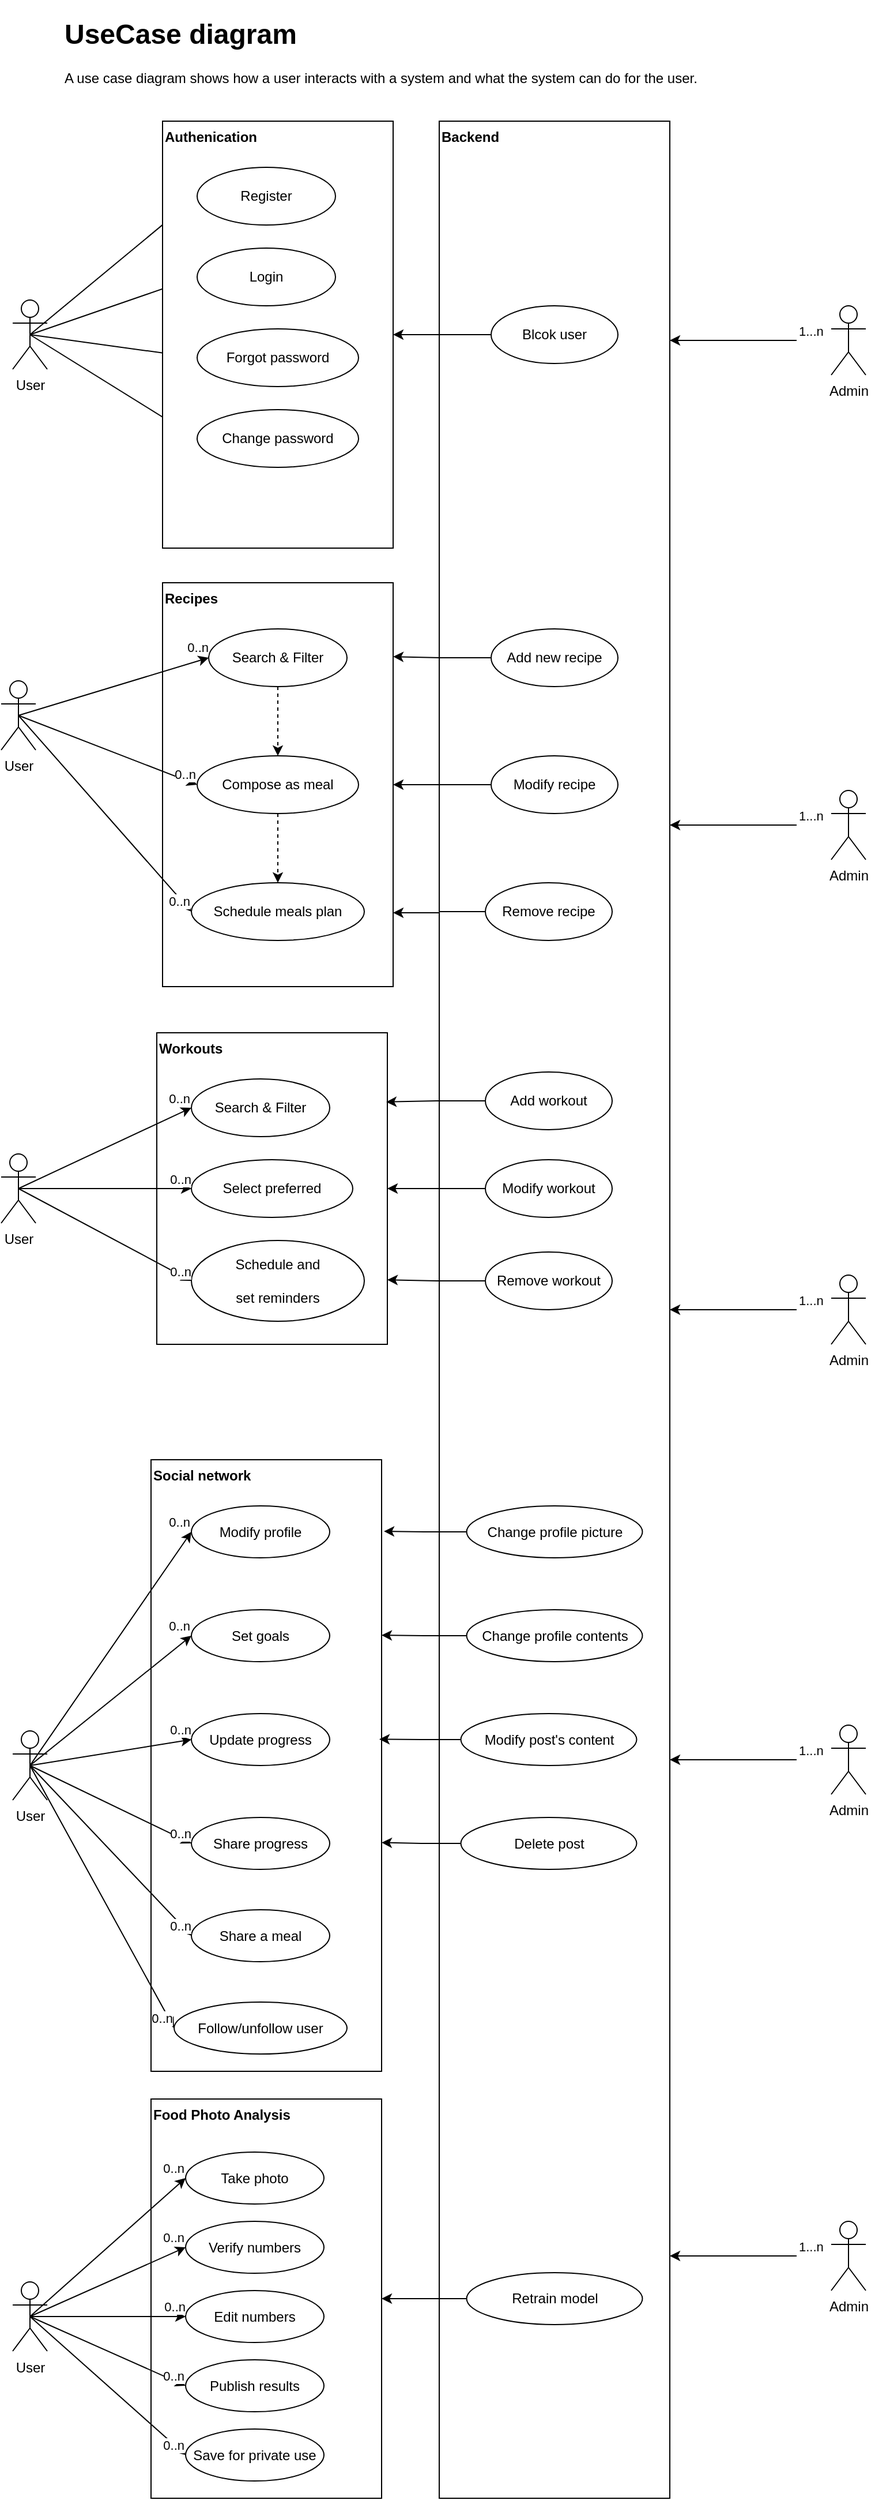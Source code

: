 <mxfile version="21.3.2" type="device">
  <diagram id="LJf4tIw9asatAAOmiqdg" name="Class diagram">
    <mxGraphModel dx="1314" dy="784" grid="1" gridSize="10" guides="1" tooltips="1" connect="1" arrows="1" fold="1" page="1" pageScale="1" pageWidth="827" pageHeight="1169" math="0" shadow="0">
      <root>
        <mxCell id="0" />
        <mxCell id="1" parent="0" />
        <mxCell id="3HzXyj3_Kw21A5B6h-4o-1" value="User" style="shape=umlActor;verticalLabelPosition=bottom;verticalAlign=top;html=1;outlineConnect=0;" parent="1" vertex="1">
          <mxGeometry x="30" y="260" width="30" height="60" as="geometry" />
        </mxCell>
        <mxCell id="lrNLWB8-VItC0_YbAk1n-17" value="User" style="shape=umlActor;verticalLabelPosition=bottom;verticalAlign=top;html=1;outlineConnect=0;" vertex="1" parent="1">
          <mxGeometry x="20" y="590" width="30" height="60" as="geometry" />
        </mxCell>
        <mxCell id="lrNLWB8-VItC0_YbAk1n-19" value="&lt;b&gt;Workouts&lt;br&gt;&lt;/b&gt;" style="whiteSpace=wrap;html=1;verticalAlign=top;align=left;" vertex="1" parent="1">
          <mxGeometry x="155" y="895" width="200" height="270" as="geometry" />
        </mxCell>
        <mxCell id="lrNLWB8-VItC0_YbAk1n-20" value="Search &amp;amp; Filter" style="ellipse;whiteSpace=wrap;html=1;" vertex="1" parent="1">
          <mxGeometry x="185" y="935" width="120" height="50" as="geometry" />
        </mxCell>
        <mxCell id="lrNLWB8-VItC0_YbAk1n-21" value="Select preferred" style="ellipse;whiteSpace=wrap;html=1;" vertex="1" parent="1">
          <mxGeometry x="185" y="1005" width="140" height="50" as="geometry" />
        </mxCell>
        <mxCell id="lrNLWB8-VItC0_YbAk1n-22" value="Schedule and&lt;br&gt;&lt;br&gt;set reminders" style="ellipse;whiteSpace=wrap;html=1;" vertex="1" parent="1">
          <mxGeometry x="185" y="1075" width="150" height="70" as="geometry" />
        </mxCell>
        <mxCell id="lrNLWB8-VItC0_YbAk1n-23" value="User" style="shape=umlActor;verticalLabelPosition=bottom;verticalAlign=top;html=1;outlineConnect=0;" vertex="1" parent="1">
          <mxGeometry x="20" y="1000" width="30" height="60" as="geometry" />
        </mxCell>
        <mxCell id="lrNLWB8-VItC0_YbAk1n-24" value="&lt;b&gt;Social network&lt;br&gt;&lt;/b&gt;" style="whiteSpace=wrap;html=1;verticalAlign=top;align=left;" vertex="1" parent="1">
          <mxGeometry x="150" y="1265" width="200" height="530" as="geometry" />
        </mxCell>
        <mxCell id="lrNLWB8-VItC0_YbAk1n-25" value="Set goals" style="ellipse;whiteSpace=wrap;html=1;" vertex="1" parent="1">
          <mxGeometry x="185" y="1395" width="120" height="45" as="geometry" />
        </mxCell>
        <mxCell id="lrNLWB8-VItC0_YbAk1n-27" value="Modify profile" style="ellipse;whiteSpace=wrap;html=1;" vertex="1" parent="1">
          <mxGeometry x="185" y="1305" width="120" height="45" as="geometry" />
        </mxCell>
        <mxCell id="lrNLWB8-VItC0_YbAk1n-29" value="Update progress" style="ellipse;whiteSpace=wrap;html=1;" vertex="1" parent="1">
          <mxGeometry x="185" y="1485" width="120" height="45" as="geometry" />
        </mxCell>
        <mxCell id="lrNLWB8-VItC0_YbAk1n-31" value="Share progress" style="ellipse;whiteSpace=wrap;html=1;" vertex="1" parent="1">
          <mxGeometry x="185" y="1575" width="120" height="45" as="geometry" />
        </mxCell>
        <mxCell id="lrNLWB8-VItC0_YbAk1n-32" value="Share a meal" style="ellipse;whiteSpace=wrap;html=1;" vertex="1" parent="1">
          <mxGeometry x="185" y="1655" width="120" height="45" as="geometry" />
        </mxCell>
        <mxCell id="lrNLWB8-VItC0_YbAk1n-33" value="Follow/unfollow user" style="ellipse;whiteSpace=wrap;html=1;" vertex="1" parent="1">
          <mxGeometry x="170" y="1735" width="150" height="45" as="geometry" />
        </mxCell>
        <mxCell id="lrNLWB8-VItC0_YbAk1n-34" value="&lt;b&gt;Food Photo Analysis&lt;br&gt;&lt;/b&gt;" style="whiteSpace=wrap;html=1;verticalAlign=top;align=left;" vertex="1" parent="1">
          <mxGeometry x="150" y="1819" width="200" height="346" as="geometry" />
        </mxCell>
        <mxCell id="lrNLWB8-VItC0_YbAk1n-35" value="Take photo" style="ellipse;whiteSpace=wrap;html=1;" vertex="1" parent="1">
          <mxGeometry x="180" y="1865" width="120" height="45" as="geometry" />
        </mxCell>
        <mxCell id="lrNLWB8-VItC0_YbAk1n-36" value="Verify numbers" style="ellipse;whiteSpace=wrap;html=1;" vertex="1" parent="1">
          <mxGeometry x="180" y="1925" width="120" height="45" as="geometry" />
        </mxCell>
        <mxCell id="lrNLWB8-VItC0_YbAk1n-37" value="Edit numbers" style="ellipse;whiteSpace=wrap;html=1;" vertex="1" parent="1">
          <mxGeometry x="180" y="1985" width="120" height="45" as="geometry" />
        </mxCell>
        <mxCell id="lrNLWB8-VItC0_YbAk1n-40" value="Publish results" style="ellipse;whiteSpace=wrap;html=1;" vertex="1" parent="1">
          <mxGeometry x="180" y="2045" width="120" height="45" as="geometry" />
        </mxCell>
        <mxCell id="lrNLWB8-VItC0_YbAk1n-41" value="Save for private use" style="ellipse;whiteSpace=wrap;html=1;" vertex="1" parent="1">
          <mxGeometry x="180" y="2105" width="120" height="45" as="geometry" />
        </mxCell>
        <mxCell id="lrNLWB8-VItC0_YbAk1n-43" value="User" style="shape=umlActor;verticalLabelPosition=bottom;verticalAlign=top;html=1;outlineConnect=0;" vertex="1" parent="1">
          <mxGeometry x="30" y="1500" width="30" height="60" as="geometry" />
        </mxCell>
        <mxCell id="lrNLWB8-VItC0_YbAk1n-45" value="User" style="shape=umlActor;verticalLabelPosition=bottom;verticalAlign=top;html=1;outlineConnect=0;" vertex="1" parent="1">
          <mxGeometry x="30" y="1977.5" width="30" height="60" as="geometry" />
        </mxCell>
        <mxCell id="lrNLWB8-VItC0_YbAk1n-46" value="" style="endArrow=classic;html=1;rounded=0;entryX=0;entryY=0.5;entryDx=0;entryDy=0;exitX=0.5;exitY=0.5;exitDx=0;exitDy=0;exitPerimeter=0;" edge="1" parent="1" source="3HzXyj3_Kw21A5B6h-4o-1" target="lrNLWB8-VItC0_YbAk1n-1">
          <mxGeometry relative="1" as="geometry">
            <mxPoint x="45" y="205" as="sourcePoint" />
            <mxPoint x="190" y="395" as="targetPoint" />
          </mxGeometry>
        </mxCell>
        <mxCell id="lrNLWB8-VItC0_YbAk1n-49" value="1" style="edgeLabel;resizable=0;html=1;align=right;verticalAlign=bottom;" connectable="0" vertex="1" parent="lrNLWB8-VItC0_YbAk1n-46">
          <mxGeometry x="1" relative="1" as="geometry" />
        </mxCell>
        <mxCell id="lrNLWB8-VItC0_YbAk1n-55" value="" style="endArrow=classic;html=1;rounded=0;entryX=0;entryY=0.5;entryDx=0;entryDy=0;exitX=0.5;exitY=0.5;exitDx=0;exitDy=0;exitPerimeter=0;" edge="1" parent="1" source="3HzXyj3_Kw21A5B6h-4o-1" target="lrNLWB8-VItC0_YbAk1n-2">
          <mxGeometry relative="1" as="geometry">
            <mxPoint x="70" y="355" as="sourcePoint" />
            <mxPoint x="200" y="180" as="targetPoint" />
          </mxGeometry>
        </mxCell>
        <mxCell id="lrNLWB8-VItC0_YbAk1n-57" value="1...n" style="edgeLabel;resizable=0;html=1;align=right;verticalAlign=bottom;" connectable="0" vertex="1" parent="lrNLWB8-VItC0_YbAk1n-55">
          <mxGeometry x="1" relative="1" as="geometry" />
        </mxCell>
        <mxCell id="lrNLWB8-VItC0_YbAk1n-58" value="" style="endArrow=classic;html=1;rounded=0;entryX=0;entryY=0.5;entryDx=0;entryDy=0;exitX=0.5;exitY=0.5;exitDx=0;exitDy=0;exitPerimeter=0;" edge="1" parent="1" source="3HzXyj3_Kw21A5B6h-4o-1" target="lrNLWB8-VItC0_YbAk1n-3">
          <mxGeometry relative="1" as="geometry">
            <mxPoint x="60" y="395" as="sourcePoint" />
            <mxPoint x="200" y="250" as="targetPoint" />
          </mxGeometry>
        </mxCell>
        <mxCell id="lrNLWB8-VItC0_YbAk1n-59" value="&lt;br&gt;" style="edgeLabel;resizable=0;html=1;align=left;verticalAlign=bottom;" connectable="0" vertex="1" parent="lrNLWB8-VItC0_YbAk1n-58">
          <mxGeometry x="-1" relative="1" as="geometry" />
        </mxCell>
        <mxCell id="lrNLWB8-VItC0_YbAk1n-60" value="0..n" style="edgeLabel;resizable=0;html=1;align=right;verticalAlign=bottom;" connectable="0" vertex="1" parent="lrNLWB8-VItC0_YbAk1n-58">
          <mxGeometry x="1" relative="1" as="geometry" />
        </mxCell>
        <mxCell id="lrNLWB8-VItC0_YbAk1n-61" value="" style="endArrow=classic;html=1;rounded=0;entryX=0;entryY=0.5;entryDx=0;entryDy=0;exitX=0.5;exitY=0.5;exitDx=0;exitDy=0;exitPerimeter=0;" edge="1" parent="1" source="3HzXyj3_Kw21A5B6h-4o-1" target="lrNLWB8-VItC0_YbAk1n-4">
          <mxGeometry relative="1" as="geometry">
            <mxPoint x="55" y="300" as="sourcePoint" />
            <mxPoint x="200" y="320" as="targetPoint" />
          </mxGeometry>
        </mxCell>
        <mxCell id="lrNLWB8-VItC0_YbAk1n-62" value="&lt;br&gt;" style="edgeLabel;resizable=0;html=1;align=left;verticalAlign=bottom;" connectable="0" vertex="1" parent="lrNLWB8-VItC0_YbAk1n-61">
          <mxGeometry x="-1" relative="1" as="geometry" />
        </mxCell>
        <mxCell id="lrNLWB8-VItC0_YbAk1n-63" value="0..n" style="edgeLabel;resizable=0;html=1;align=right;verticalAlign=bottom;" connectable="0" vertex="1" parent="lrNLWB8-VItC0_YbAk1n-61">
          <mxGeometry x="1" relative="1" as="geometry" />
        </mxCell>
        <mxCell id="lrNLWB8-VItC0_YbAk1n-8" value="&lt;b&gt;Recipes&lt;/b&gt;" style="whiteSpace=wrap;html=1;verticalAlign=top;align=left;" vertex="1" parent="1">
          <mxGeometry x="160" y="505" width="200" height="350" as="geometry" />
        </mxCell>
        <mxCell id="lrNLWB8-VItC0_YbAk1n-9" value="Search &amp;amp; Filter" style="ellipse;whiteSpace=wrap;html=1;" vertex="1" parent="1">
          <mxGeometry x="200" y="545" width="120" height="50" as="geometry" />
        </mxCell>
        <mxCell id="lrNLWB8-VItC0_YbAk1n-71" value="" style="edgeStyle=orthogonalEdgeStyle;rounded=0;orthogonalLoop=1;jettySize=auto;html=1;dashed=1;" edge="1" parent="1" source="lrNLWB8-VItC0_YbAk1n-11" target="lrNLWB8-VItC0_YbAk1n-12">
          <mxGeometry relative="1" as="geometry" />
        </mxCell>
        <mxCell id="lrNLWB8-VItC0_YbAk1n-11" value="Compose as meal" style="ellipse;whiteSpace=wrap;html=1;" vertex="1" parent="1">
          <mxGeometry x="190" y="655" width="140" height="50" as="geometry" />
        </mxCell>
        <mxCell id="lrNLWB8-VItC0_YbAk1n-12" value="Schedule meals plan" style="ellipse;whiteSpace=wrap;html=1;" vertex="1" parent="1">
          <mxGeometry x="185" y="765" width="150" height="50" as="geometry" />
        </mxCell>
        <mxCell id="lrNLWB8-VItC0_YbAk1n-69" value="" style="endArrow=classic;html=1;rounded=0;entryX=0.5;entryY=0;entryDx=0;entryDy=0;exitX=0.5;exitY=1;exitDx=0;exitDy=0;dashed=1;" edge="1" parent="1" source="lrNLWB8-VItC0_YbAk1n-9" target="lrNLWB8-VItC0_YbAk1n-11">
          <mxGeometry relative="1" as="geometry">
            <mxPoint x="260" y="625" as="sourcePoint" />
            <mxPoint x="330" y="635" as="targetPoint" />
          </mxGeometry>
        </mxCell>
        <mxCell id="lrNLWB8-VItC0_YbAk1n-72" value="" style="endArrow=classic;html=1;rounded=0;entryX=0;entryY=0.5;entryDx=0;entryDy=0;exitX=0.5;exitY=0.5;exitDx=0;exitDy=0;exitPerimeter=0;" edge="1" parent="1" source="lrNLWB8-VItC0_YbAk1n-17" target="lrNLWB8-VItC0_YbAk1n-9">
          <mxGeometry relative="1" as="geometry">
            <mxPoint x="60" y="635" as="sourcePoint" />
            <mxPoint x="205" y="725" as="targetPoint" />
          </mxGeometry>
        </mxCell>
        <mxCell id="lrNLWB8-VItC0_YbAk1n-73" value="&lt;br&gt;" style="edgeLabel;resizable=0;html=1;align=left;verticalAlign=bottom;" connectable="0" vertex="1" parent="lrNLWB8-VItC0_YbAk1n-72">
          <mxGeometry x="-1" relative="1" as="geometry" />
        </mxCell>
        <mxCell id="lrNLWB8-VItC0_YbAk1n-74" value="0..n" style="edgeLabel;resizable=0;html=1;align=right;verticalAlign=bottom;" connectable="0" vertex="1" parent="lrNLWB8-VItC0_YbAk1n-72">
          <mxGeometry x="1" relative="1" as="geometry" />
        </mxCell>
        <mxCell id="lrNLWB8-VItC0_YbAk1n-75" value="" style="endArrow=classic;html=1;rounded=0;entryX=0;entryY=0.5;entryDx=0;entryDy=0;exitX=0.5;exitY=0.5;exitDx=0;exitDy=0;exitPerimeter=0;" edge="1" parent="1" source="lrNLWB8-VItC0_YbAk1n-17" target="lrNLWB8-VItC0_YbAk1n-11">
          <mxGeometry relative="1" as="geometry">
            <mxPoint x="50" y="645" as="sourcePoint" />
            <mxPoint x="215" y="595" as="targetPoint" />
          </mxGeometry>
        </mxCell>
        <mxCell id="lrNLWB8-VItC0_YbAk1n-76" value="&lt;br&gt;" style="edgeLabel;resizable=0;html=1;align=left;verticalAlign=bottom;" connectable="0" vertex="1" parent="lrNLWB8-VItC0_YbAk1n-75">
          <mxGeometry x="-1" relative="1" as="geometry" />
        </mxCell>
        <mxCell id="lrNLWB8-VItC0_YbAk1n-77" value="0..n" style="edgeLabel;resizable=0;html=1;align=right;verticalAlign=bottom;" connectable="0" vertex="1" parent="lrNLWB8-VItC0_YbAk1n-75">
          <mxGeometry x="1" relative="1" as="geometry" />
        </mxCell>
        <mxCell id="lrNLWB8-VItC0_YbAk1n-78" value="" style="endArrow=classic;html=1;rounded=0;entryX=0;entryY=0.5;entryDx=0;entryDy=0;exitX=0.5;exitY=0.5;exitDx=0;exitDy=0;exitPerimeter=0;" edge="1" parent="1" source="lrNLWB8-VItC0_YbAk1n-17" target="lrNLWB8-VItC0_YbAk1n-12">
          <mxGeometry relative="1" as="geometry">
            <mxPoint x="50" y="715" as="sourcePoint" />
            <mxPoint x="190" y="750" as="targetPoint" />
          </mxGeometry>
        </mxCell>
        <mxCell id="lrNLWB8-VItC0_YbAk1n-79" value="&lt;br&gt;" style="edgeLabel;resizable=0;html=1;align=left;verticalAlign=bottom;" connectable="0" vertex="1" parent="lrNLWB8-VItC0_YbAk1n-78">
          <mxGeometry x="-1" relative="1" as="geometry" />
        </mxCell>
        <mxCell id="lrNLWB8-VItC0_YbAk1n-80" value="0..n" style="edgeLabel;resizable=0;html=1;align=right;verticalAlign=bottom;" connectable="0" vertex="1" parent="lrNLWB8-VItC0_YbAk1n-78">
          <mxGeometry x="1" relative="1" as="geometry" />
        </mxCell>
        <mxCell id="lrNLWB8-VItC0_YbAk1n-81" value="" style="endArrow=classic;html=1;rounded=0;entryX=0;entryY=0.5;entryDx=0;entryDy=0;exitX=0.5;exitY=0.5;exitDx=0;exitDy=0;exitPerimeter=0;" edge="1" parent="1" source="lrNLWB8-VItC0_YbAk1n-23" target="lrNLWB8-VItC0_YbAk1n-20">
          <mxGeometry relative="1" as="geometry">
            <mxPoint x="50" y="1035" as="sourcePoint" />
            <mxPoint x="215" y="985" as="targetPoint" />
          </mxGeometry>
        </mxCell>
        <mxCell id="lrNLWB8-VItC0_YbAk1n-82" value="&lt;br&gt;" style="edgeLabel;resizable=0;html=1;align=left;verticalAlign=bottom;" connectable="0" vertex="1" parent="lrNLWB8-VItC0_YbAk1n-81">
          <mxGeometry x="-1" relative="1" as="geometry" />
        </mxCell>
        <mxCell id="lrNLWB8-VItC0_YbAk1n-83" value="0..n" style="edgeLabel;resizable=0;html=1;align=right;verticalAlign=bottom;" connectable="0" vertex="1" parent="lrNLWB8-VItC0_YbAk1n-81">
          <mxGeometry x="1" relative="1" as="geometry" />
        </mxCell>
        <mxCell id="lrNLWB8-VItC0_YbAk1n-84" value="" style="endArrow=classic;html=1;rounded=0;entryX=0;entryY=0.5;entryDx=0;entryDy=0;exitX=0.5;exitY=0.5;exitDx=0;exitDy=0;exitPerimeter=0;" edge="1" parent="1" source="lrNLWB8-VItC0_YbAk1n-23" target="lrNLWB8-VItC0_YbAk1n-21">
          <mxGeometry relative="1" as="geometry">
            <mxPoint x="50" y="1035" as="sourcePoint" />
            <mxPoint x="205" y="1095" as="targetPoint" />
          </mxGeometry>
        </mxCell>
        <mxCell id="lrNLWB8-VItC0_YbAk1n-85" value="&lt;br&gt;" style="edgeLabel;resizable=0;html=1;align=left;verticalAlign=bottom;" connectable="0" vertex="1" parent="lrNLWB8-VItC0_YbAk1n-84">
          <mxGeometry x="-1" relative="1" as="geometry" />
        </mxCell>
        <mxCell id="lrNLWB8-VItC0_YbAk1n-86" value="0..n" style="edgeLabel;resizable=0;html=1;align=right;verticalAlign=bottom;" connectable="0" vertex="1" parent="lrNLWB8-VItC0_YbAk1n-84">
          <mxGeometry x="1" relative="1" as="geometry" />
        </mxCell>
        <mxCell id="lrNLWB8-VItC0_YbAk1n-87" value="" style="endArrow=classic;html=1;rounded=0;entryX=0;entryY=0.5;entryDx=0;entryDy=0;exitX=0.5;exitY=0.5;exitDx=0;exitDy=0;exitPerimeter=0;" edge="1" parent="1" source="lrNLWB8-VItC0_YbAk1n-23" target="lrNLWB8-VItC0_YbAk1n-22">
          <mxGeometry relative="1" as="geometry">
            <mxPoint x="50" y="1035" as="sourcePoint" />
            <mxPoint x="200" y="1205" as="targetPoint" />
          </mxGeometry>
        </mxCell>
        <mxCell id="lrNLWB8-VItC0_YbAk1n-88" value="&lt;br&gt;" style="edgeLabel;resizable=0;html=1;align=left;verticalAlign=bottom;" connectable="0" vertex="1" parent="lrNLWB8-VItC0_YbAk1n-87">
          <mxGeometry x="-1" relative="1" as="geometry" />
        </mxCell>
        <mxCell id="lrNLWB8-VItC0_YbAk1n-89" value="0..n" style="edgeLabel;resizable=0;html=1;align=right;verticalAlign=bottom;" connectable="0" vertex="1" parent="lrNLWB8-VItC0_YbAk1n-87">
          <mxGeometry x="1" relative="1" as="geometry" />
        </mxCell>
        <mxCell id="lrNLWB8-VItC0_YbAk1n-90" value="" style="endArrow=classic;html=1;rounded=0;entryX=0;entryY=0.5;entryDx=0;entryDy=0;exitX=0.5;exitY=0.5;exitDx=0;exitDy=0;exitPerimeter=0;" edge="1" parent="1" source="lrNLWB8-VItC0_YbAk1n-43" target="lrNLWB8-VItC0_YbAk1n-27">
          <mxGeometry relative="1" as="geometry">
            <mxPoint x="80" y="1515" as="sourcePoint" />
            <mxPoint x="230" y="1595" as="targetPoint" />
          </mxGeometry>
        </mxCell>
        <mxCell id="lrNLWB8-VItC0_YbAk1n-91" value="&lt;br&gt;" style="edgeLabel;resizable=0;html=1;align=left;verticalAlign=bottom;" connectable="0" vertex="1" parent="lrNLWB8-VItC0_YbAk1n-90">
          <mxGeometry x="-1" relative="1" as="geometry" />
        </mxCell>
        <mxCell id="lrNLWB8-VItC0_YbAk1n-92" value="0..n" style="edgeLabel;resizable=0;html=1;align=right;verticalAlign=bottom;" connectable="0" vertex="1" parent="lrNLWB8-VItC0_YbAk1n-90">
          <mxGeometry x="1" relative="1" as="geometry" />
        </mxCell>
        <mxCell id="lrNLWB8-VItC0_YbAk1n-93" value="" style="endArrow=classic;html=1;rounded=0;entryX=0;entryY=0.5;entryDx=0;entryDy=0;exitX=0.5;exitY=0.5;exitDx=0;exitDy=0;exitPerimeter=0;" edge="1" parent="1" source="lrNLWB8-VItC0_YbAk1n-43" target="lrNLWB8-VItC0_YbAk1n-25">
          <mxGeometry relative="1" as="geometry">
            <mxPoint x="55" y="1540" as="sourcePoint" />
            <mxPoint x="195" y="1338" as="targetPoint" />
          </mxGeometry>
        </mxCell>
        <mxCell id="lrNLWB8-VItC0_YbAk1n-94" value="&lt;br&gt;" style="edgeLabel;resizable=0;html=1;align=left;verticalAlign=bottom;" connectable="0" vertex="1" parent="lrNLWB8-VItC0_YbAk1n-93">
          <mxGeometry x="-1" relative="1" as="geometry" />
        </mxCell>
        <mxCell id="lrNLWB8-VItC0_YbAk1n-95" value="0..n" style="edgeLabel;resizable=0;html=1;align=right;verticalAlign=bottom;" connectable="0" vertex="1" parent="lrNLWB8-VItC0_YbAk1n-93">
          <mxGeometry x="1" relative="1" as="geometry" />
        </mxCell>
        <mxCell id="lrNLWB8-VItC0_YbAk1n-96" value="" style="endArrow=classic;html=1;rounded=0;entryX=0;entryY=0.5;entryDx=0;entryDy=0;exitX=0.5;exitY=0.5;exitDx=0;exitDy=0;exitPerimeter=0;" edge="1" parent="1" source="lrNLWB8-VItC0_YbAk1n-43" target="lrNLWB8-VItC0_YbAk1n-29">
          <mxGeometry relative="1" as="geometry">
            <mxPoint x="55" y="1540" as="sourcePoint" />
            <mxPoint x="195" y="1428" as="targetPoint" />
          </mxGeometry>
        </mxCell>
        <mxCell id="lrNLWB8-VItC0_YbAk1n-97" value="&lt;br&gt;" style="edgeLabel;resizable=0;html=1;align=left;verticalAlign=bottom;" connectable="0" vertex="1" parent="lrNLWB8-VItC0_YbAk1n-96">
          <mxGeometry x="-1" relative="1" as="geometry" />
        </mxCell>
        <mxCell id="lrNLWB8-VItC0_YbAk1n-98" value="0..n" style="edgeLabel;resizable=0;html=1;align=right;verticalAlign=bottom;" connectable="0" vertex="1" parent="lrNLWB8-VItC0_YbAk1n-96">
          <mxGeometry x="1" relative="1" as="geometry" />
        </mxCell>
        <mxCell id="lrNLWB8-VItC0_YbAk1n-99" value="" style="endArrow=classic;html=1;rounded=0;entryX=0;entryY=0.5;entryDx=0;entryDy=0;exitX=0.5;exitY=0.5;exitDx=0;exitDy=0;exitPerimeter=0;" edge="1" parent="1" source="lrNLWB8-VItC0_YbAk1n-43" target="lrNLWB8-VItC0_YbAk1n-31">
          <mxGeometry relative="1" as="geometry">
            <mxPoint x="65" y="1550" as="sourcePoint" />
            <mxPoint x="205" y="1438" as="targetPoint" />
          </mxGeometry>
        </mxCell>
        <mxCell id="lrNLWB8-VItC0_YbAk1n-100" value="&lt;br&gt;" style="edgeLabel;resizable=0;html=1;align=left;verticalAlign=bottom;" connectable="0" vertex="1" parent="lrNLWB8-VItC0_YbAk1n-99">
          <mxGeometry x="-1" relative="1" as="geometry" />
        </mxCell>
        <mxCell id="lrNLWB8-VItC0_YbAk1n-101" value="0..n" style="edgeLabel;resizable=0;html=1;align=right;verticalAlign=bottom;" connectable="0" vertex="1" parent="lrNLWB8-VItC0_YbAk1n-99">
          <mxGeometry x="1" relative="1" as="geometry" />
        </mxCell>
        <mxCell id="lrNLWB8-VItC0_YbAk1n-102" value="" style="endArrow=classic;html=1;rounded=0;entryX=0;entryY=0.5;entryDx=0;entryDy=0;exitX=0.5;exitY=0.5;exitDx=0;exitDy=0;exitPerimeter=0;" edge="1" parent="1" source="lrNLWB8-VItC0_YbAk1n-43" target="lrNLWB8-VItC0_YbAk1n-32">
          <mxGeometry relative="1" as="geometry">
            <mxPoint x="80" y="1555" as="sourcePoint" />
            <mxPoint x="215" y="1448" as="targetPoint" />
          </mxGeometry>
        </mxCell>
        <mxCell id="lrNLWB8-VItC0_YbAk1n-103" value="&lt;br&gt;" style="edgeLabel;resizable=0;html=1;align=left;verticalAlign=bottom;" connectable="0" vertex="1" parent="lrNLWB8-VItC0_YbAk1n-102">
          <mxGeometry x="-1" relative="1" as="geometry" />
        </mxCell>
        <mxCell id="lrNLWB8-VItC0_YbAk1n-104" value="0..n" style="edgeLabel;resizable=0;html=1;align=right;verticalAlign=bottom;" connectable="0" vertex="1" parent="lrNLWB8-VItC0_YbAk1n-102">
          <mxGeometry x="1" relative="1" as="geometry" />
        </mxCell>
        <mxCell id="lrNLWB8-VItC0_YbAk1n-105" value="" style="endArrow=classic;html=1;rounded=0;entryX=0;entryY=0.5;entryDx=0;entryDy=0;exitX=0.5;exitY=0.5;exitDx=0;exitDy=0;exitPerimeter=0;" edge="1" parent="1" source="lrNLWB8-VItC0_YbAk1n-43" target="lrNLWB8-VItC0_YbAk1n-33">
          <mxGeometry relative="1" as="geometry">
            <mxPoint x="30" y="1560" as="sourcePoint" />
            <mxPoint x="170" y="1708" as="targetPoint" />
          </mxGeometry>
        </mxCell>
        <mxCell id="lrNLWB8-VItC0_YbAk1n-106" value="&lt;br&gt;" style="edgeLabel;resizable=0;html=1;align=left;verticalAlign=bottom;" connectable="0" vertex="1" parent="lrNLWB8-VItC0_YbAk1n-105">
          <mxGeometry x="-1" relative="1" as="geometry" />
        </mxCell>
        <mxCell id="lrNLWB8-VItC0_YbAk1n-107" value="0..n" style="edgeLabel;resizable=0;html=1;align=right;verticalAlign=bottom;" connectable="0" vertex="1" parent="lrNLWB8-VItC0_YbAk1n-105">
          <mxGeometry x="1" relative="1" as="geometry" />
        </mxCell>
        <mxCell id="lrNLWB8-VItC0_YbAk1n-108" value="" style="endArrow=classic;html=1;rounded=0;entryX=0;entryY=0.5;entryDx=0;entryDy=0;exitX=0.5;exitY=0.5;exitDx=0;exitDy=0;exitPerimeter=0;" edge="1" parent="1" source="lrNLWB8-VItC0_YbAk1n-45" target="lrNLWB8-VItC0_YbAk1n-35">
          <mxGeometry relative="1" as="geometry">
            <mxPoint x="100" y="2005" as="sourcePoint" />
            <mxPoint x="225" y="2233" as="targetPoint" />
          </mxGeometry>
        </mxCell>
        <mxCell id="lrNLWB8-VItC0_YbAk1n-109" value="&lt;br&gt;" style="edgeLabel;resizable=0;html=1;align=left;verticalAlign=bottom;" connectable="0" vertex="1" parent="lrNLWB8-VItC0_YbAk1n-108">
          <mxGeometry x="-1" relative="1" as="geometry" />
        </mxCell>
        <mxCell id="lrNLWB8-VItC0_YbAk1n-110" value="0..n" style="edgeLabel;resizable=0;html=1;align=right;verticalAlign=bottom;" connectable="0" vertex="1" parent="lrNLWB8-VItC0_YbAk1n-108">
          <mxGeometry x="1" relative="1" as="geometry" />
        </mxCell>
        <mxCell id="lrNLWB8-VItC0_YbAk1n-111" value="" style="endArrow=classic;html=1;rounded=0;entryX=0;entryY=0.5;entryDx=0;entryDy=0;exitX=0.5;exitY=0.5;exitDx=0;exitDy=0;exitPerimeter=0;" edge="1" parent="1" source="lrNLWB8-VItC0_YbAk1n-45" target="lrNLWB8-VItC0_YbAk1n-36">
          <mxGeometry relative="1" as="geometry">
            <mxPoint x="55" y="2018" as="sourcePoint" />
            <mxPoint x="190" y="1898" as="targetPoint" />
          </mxGeometry>
        </mxCell>
        <mxCell id="lrNLWB8-VItC0_YbAk1n-112" value="&lt;br&gt;" style="edgeLabel;resizable=0;html=1;align=left;verticalAlign=bottom;" connectable="0" vertex="1" parent="lrNLWB8-VItC0_YbAk1n-111">
          <mxGeometry x="-1" relative="1" as="geometry" />
        </mxCell>
        <mxCell id="lrNLWB8-VItC0_YbAk1n-113" value="0..n" style="edgeLabel;resizable=0;html=1;align=right;verticalAlign=bottom;" connectable="0" vertex="1" parent="lrNLWB8-VItC0_YbAk1n-111">
          <mxGeometry x="1" relative="1" as="geometry" />
        </mxCell>
        <mxCell id="lrNLWB8-VItC0_YbAk1n-114" value="" style="endArrow=classic;html=1;rounded=0;entryX=0;entryY=0.5;entryDx=0;entryDy=0;exitX=0.5;exitY=0.5;exitDx=0;exitDy=0;exitPerimeter=0;" edge="1" parent="1" source="lrNLWB8-VItC0_YbAk1n-45" target="lrNLWB8-VItC0_YbAk1n-37">
          <mxGeometry relative="1" as="geometry">
            <mxPoint x="65" y="2028" as="sourcePoint" />
            <mxPoint x="200" y="1908" as="targetPoint" />
          </mxGeometry>
        </mxCell>
        <mxCell id="lrNLWB8-VItC0_YbAk1n-115" value="&lt;br&gt;" style="edgeLabel;resizable=0;html=1;align=left;verticalAlign=bottom;" connectable="0" vertex="1" parent="lrNLWB8-VItC0_YbAk1n-114">
          <mxGeometry x="-1" relative="1" as="geometry" />
        </mxCell>
        <mxCell id="lrNLWB8-VItC0_YbAk1n-116" value="0..n" style="edgeLabel;resizable=0;html=1;align=right;verticalAlign=bottom;" connectable="0" vertex="1" parent="lrNLWB8-VItC0_YbAk1n-114">
          <mxGeometry x="1" relative="1" as="geometry" />
        </mxCell>
        <mxCell id="lrNLWB8-VItC0_YbAk1n-117" value="" style="endArrow=classic;html=1;rounded=0;entryX=0;entryY=0.5;entryDx=0;entryDy=0;exitX=0.5;exitY=0.5;exitDx=0;exitDy=0;exitPerimeter=0;" edge="1" parent="1" source="lrNLWB8-VItC0_YbAk1n-45" target="lrNLWB8-VItC0_YbAk1n-40">
          <mxGeometry relative="1" as="geometry">
            <mxPoint x="75" y="2038" as="sourcePoint" />
            <mxPoint x="210" y="1918" as="targetPoint" />
          </mxGeometry>
        </mxCell>
        <mxCell id="lrNLWB8-VItC0_YbAk1n-118" value="&lt;br&gt;" style="edgeLabel;resizable=0;html=1;align=left;verticalAlign=bottom;" connectable="0" vertex="1" parent="lrNLWB8-VItC0_YbAk1n-117">
          <mxGeometry x="-1" relative="1" as="geometry" />
        </mxCell>
        <mxCell id="lrNLWB8-VItC0_YbAk1n-119" value="0..n" style="edgeLabel;resizable=0;html=1;align=right;verticalAlign=bottom;" connectable="0" vertex="1" parent="lrNLWB8-VItC0_YbAk1n-117">
          <mxGeometry x="1" relative="1" as="geometry" />
        </mxCell>
        <mxCell id="lrNLWB8-VItC0_YbAk1n-120" value="" style="endArrow=classic;html=1;rounded=0;entryX=0;entryY=0.5;entryDx=0;entryDy=0;exitX=0.5;exitY=0.5;exitDx=0;exitDy=0;exitPerimeter=0;" edge="1" parent="1" source="lrNLWB8-VItC0_YbAk1n-45" target="lrNLWB8-VItC0_YbAk1n-41">
          <mxGeometry relative="1" as="geometry">
            <mxPoint x="85" y="2048" as="sourcePoint" />
            <mxPoint x="220" y="1928" as="targetPoint" />
          </mxGeometry>
        </mxCell>
        <mxCell id="lrNLWB8-VItC0_YbAk1n-121" value="&lt;br&gt;" style="edgeLabel;resizable=0;html=1;align=left;verticalAlign=bottom;" connectable="0" vertex="1" parent="lrNLWB8-VItC0_YbAk1n-120">
          <mxGeometry x="-1" relative="1" as="geometry" />
        </mxCell>
        <mxCell id="lrNLWB8-VItC0_YbAk1n-122" value="0..n" style="edgeLabel;resizable=0;html=1;align=right;verticalAlign=bottom;" connectable="0" vertex="1" parent="lrNLWB8-VItC0_YbAk1n-120">
          <mxGeometry x="1" relative="1" as="geometry" />
        </mxCell>
        <mxCell id="3HzXyj3_Kw21A5B6h-4o-3" value="&lt;b&gt;Authenication&lt;/b&gt;" style="whiteSpace=wrap;html=1;verticalAlign=top;align=left;" parent="1" vertex="1">
          <mxGeometry x="160" y="105" width="200" height="370" as="geometry" />
        </mxCell>
        <mxCell id="lrNLWB8-VItC0_YbAk1n-1" value="Register" style="ellipse;whiteSpace=wrap;html=1;" vertex="1" parent="1">
          <mxGeometry x="190" y="145" width="120" height="50" as="geometry" />
        </mxCell>
        <mxCell id="lrNLWB8-VItC0_YbAk1n-2" value="Login" style="ellipse;whiteSpace=wrap;html=1;" vertex="1" parent="1">
          <mxGeometry x="190" y="215" width="120" height="50" as="geometry" />
        </mxCell>
        <mxCell id="lrNLWB8-VItC0_YbAk1n-3" value="Forgot password" style="ellipse;whiteSpace=wrap;html=1;" vertex="1" parent="1">
          <mxGeometry x="190" y="285" width="140" height="50" as="geometry" />
        </mxCell>
        <mxCell id="lrNLWB8-VItC0_YbAk1n-4" value="Change password" style="ellipse;whiteSpace=wrap;html=1;" vertex="1" parent="1">
          <mxGeometry x="190" y="355" width="140" height="50" as="geometry" />
        </mxCell>
        <mxCell id="lrNLWB8-VItC0_YbAk1n-123" value="&lt;b&gt;Backend&lt;/b&gt;" style="whiteSpace=wrap;html=1;verticalAlign=top;align=left;" vertex="1" parent="1">
          <mxGeometry x="400" y="105" width="200" height="2060" as="geometry" />
        </mxCell>
        <mxCell id="lrNLWB8-VItC0_YbAk1n-125" style="edgeStyle=orthogonalEdgeStyle;rounded=0;orthogonalLoop=1;jettySize=auto;html=1;entryX=1;entryY=0.5;entryDx=0;entryDy=0;" edge="1" parent="1" source="lrNLWB8-VItC0_YbAk1n-124" target="3HzXyj3_Kw21A5B6h-4o-3">
          <mxGeometry relative="1" as="geometry" />
        </mxCell>
        <mxCell id="lrNLWB8-VItC0_YbAk1n-124" value="Blcok user" style="ellipse;whiteSpace=wrap;html=1;" vertex="1" parent="1">
          <mxGeometry x="445" y="265" width="110" height="50" as="geometry" />
        </mxCell>
        <mxCell id="lrNLWB8-VItC0_YbAk1n-134" style="edgeStyle=orthogonalEdgeStyle;rounded=0;orthogonalLoop=1;jettySize=auto;html=1;entryX=1;entryY=0.183;entryDx=0;entryDy=0;entryPerimeter=0;" edge="1" parent="1" source="lrNLWB8-VItC0_YbAk1n-126" target="lrNLWB8-VItC0_YbAk1n-8">
          <mxGeometry relative="1" as="geometry" />
        </mxCell>
        <mxCell id="lrNLWB8-VItC0_YbAk1n-126" value="Add new recipe" style="ellipse;whiteSpace=wrap;html=1;" vertex="1" parent="1">
          <mxGeometry x="445" y="545" width="110" height="50" as="geometry" />
        </mxCell>
        <mxCell id="lrNLWB8-VItC0_YbAk1n-133" style="edgeStyle=orthogonalEdgeStyle;rounded=0;orthogonalLoop=1;jettySize=auto;html=1;entryX=1;entryY=0.5;entryDx=0;entryDy=0;" edge="1" parent="1" source="lrNLWB8-VItC0_YbAk1n-130" target="lrNLWB8-VItC0_YbAk1n-8">
          <mxGeometry relative="1" as="geometry" />
        </mxCell>
        <mxCell id="lrNLWB8-VItC0_YbAk1n-130" value="Modify recipe" style="ellipse;whiteSpace=wrap;html=1;" vertex="1" parent="1">
          <mxGeometry x="445" y="655" width="110" height="50" as="geometry" />
        </mxCell>
        <mxCell id="lrNLWB8-VItC0_YbAk1n-132" style="edgeStyle=orthogonalEdgeStyle;rounded=0;orthogonalLoop=1;jettySize=auto;html=1;entryX=1;entryY=0.817;entryDx=0;entryDy=0;entryPerimeter=0;" edge="1" parent="1" source="lrNLWB8-VItC0_YbAk1n-131" target="lrNLWB8-VItC0_YbAk1n-8">
          <mxGeometry relative="1" as="geometry" />
        </mxCell>
        <mxCell id="lrNLWB8-VItC0_YbAk1n-131" value="Remove recipe" style="ellipse;whiteSpace=wrap;html=1;" vertex="1" parent="1">
          <mxGeometry x="440" y="765" width="110" height="50" as="geometry" />
        </mxCell>
        <mxCell id="lrNLWB8-VItC0_YbAk1n-140" style="edgeStyle=orthogonalEdgeStyle;rounded=0;orthogonalLoop=1;jettySize=auto;html=1;entryX=0.995;entryY=0.222;entryDx=0;entryDy=0;entryPerimeter=0;" edge="1" parent="1" source="lrNLWB8-VItC0_YbAk1n-135" target="lrNLWB8-VItC0_YbAk1n-19">
          <mxGeometry relative="1" as="geometry">
            <mxPoint x="360" y="955" as="targetPoint" />
          </mxGeometry>
        </mxCell>
        <mxCell id="lrNLWB8-VItC0_YbAk1n-135" value="Add workout" style="ellipse;whiteSpace=wrap;html=1;" vertex="1" parent="1">
          <mxGeometry x="440" y="929" width="110" height="50" as="geometry" />
        </mxCell>
        <mxCell id="lrNLWB8-VItC0_YbAk1n-139" style="edgeStyle=orthogonalEdgeStyle;rounded=0;orthogonalLoop=1;jettySize=auto;html=1;entryX=1;entryY=0.5;entryDx=0;entryDy=0;" edge="1" parent="1" source="lrNLWB8-VItC0_YbAk1n-136" target="lrNLWB8-VItC0_YbAk1n-19">
          <mxGeometry relative="1" as="geometry" />
        </mxCell>
        <mxCell id="lrNLWB8-VItC0_YbAk1n-136" value="Modify workout" style="ellipse;whiteSpace=wrap;html=1;" vertex="1" parent="1">
          <mxGeometry x="440" y="1005" width="110" height="50" as="geometry" />
        </mxCell>
        <mxCell id="lrNLWB8-VItC0_YbAk1n-138" style="edgeStyle=orthogonalEdgeStyle;rounded=0;orthogonalLoop=1;jettySize=auto;html=1;entryX=1;entryY=0.793;entryDx=0;entryDy=0;entryPerimeter=0;" edge="1" parent="1" source="lrNLWB8-VItC0_YbAk1n-137" target="lrNLWB8-VItC0_YbAk1n-19">
          <mxGeometry relative="1" as="geometry" />
        </mxCell>
        <mxCell id="lrNLWB8-VItC0_YbAk1n-137" value="Remove workout" style="ellipse;whiteSpace=wrap;html=1;" vertex="1" parent="1">
          <mxGeometry x="440" y="1085" width="110" height="50" as="geometry" />
        </mxCell>
        <mxCell id="lrNLWB8-VItC0_YbAk1n-146" style="edgeStyle=orthogonalEdgeStyle;rounded=0;orthogonalLoop=1;jettySize=auto;html=1;entryX=1.01;entryY=0.117;entryDx=0;entryDy=0;entryPerimeter=0;" edge="1" parent="1" source="lrNLWB8-VItC0_YbAk1n-141" target="lrNLWB8-VItC0_YbAk1n-24">
          <mxGeometry relative="1" as="geometry" />
        </mxCell>
        <mxCell id="lrNLWB8-VItC0_YbAk1n-141" value="Change profile picture" style="ellipse;whiteSpace=wrap;html=1;" vertex="1" parent="1">
          <mxGeometry x="423.75" y="1305" width="152.5" height="45" as="geometry" />
        </mxCell>
        <mxCell id="lrNLWB8-VItC0_YbAk1n-147" style="edgeStyle=orthogonalEdgeStyle;rounded=0;orthogonalLoop=1;jettySize=auto;html=1;entryX=1;entryY=0.287;entryDx=0;entryDy=0;entryPerimeter=0;" edge="1" parent="1" source="lrNLWB8-VItC0_YbAk1n-142" target="lrNLWB8-VItC0_YbAk1n-24">
          <mxGeometry relative="1" as="geometry" />
        </mxCell>
        <mxCell id="lrNLWB8-VItC0_YbAk1n-142" value="Change profile contents" style="ellipse;whiteSpace=wrap;html=1;" vertex="1" parent="1">
          <mxGeometry x="423.75" y="1395" width="152.5" height="45" as="geometry" />
        </mxCell>
        <mxCell id="lrNLWB8-VItC0_YbAk1n-148" style="edgeStyle=orthogonalEdgeStyle;rounded=0;orthogonalLoop=1;jettySize=auto;html=1;entryX=0.99;entryY=0.457;entryDx=0;entryDy=0;entryPerimeter=0;" edge="1" parent="1" source="lrNLWB8-VItC0_YbAk1n-143" target="lrNLWB8-VItC0_YbAk1n-24">
          <mxGeometry relative="1" as="geometry" />
        </mxCell>
        <mxCell id="lrNLWB8-VItC0_YbAk1n-143" value="Modify post&#39;s content" style="ellipse;whiteSpace=wrap;html=1;" vertex="1" parent="1">
          <mxGeometry x="418.75" y="1485" width="152.5" height="45" as="geometry" />
        </mxCell>
        <mxCell id="lrNLWB8-VItC0_YbAk1n-149" style="edgeStyle=orthogonalEdgeStyle;rounded=0;orthogonalLoop=1;jettySize=auto;html=1;entryX=1;entryY=0.626;entryDx=0;entryDy=0;entryPerimeter=0;" edge="1" parent="1" source="lrNLWB8-VItC0_YbAk1n-144" target="lrNLWB8-VItC0_YbAk1n-24">
          <mxGeometry relative="1" as="geometry" />
        </mxCell>
        <mxCell id="lrNLWB8-VItC0_YbAk1n-144" value="Delete post" style="ellipse;whiteSpace=wrap;html=1;" vertex="1" parent="1">
          <mxGeometry x="418.75" y="1575" width="152.5" height="45" as="geometry" />
        </mxCell>
        <mxCell id="lrNLWB8-VItC0_YbAk1n-151" style="edgeStyle=orthogonalEdgeStyle;rounded=0;orthogonalLoop=1;jettySize=auto;html=1;entryX=1;entryY=0.5;entryDx=0;entryDy=0;" edge="1" parent="1" source="lrNLWB8-VItC0_YbAk1n-150" target="lrNLWB8-VItC0_YbAk1n-34">
          <mxGeometry relative="1" as="geometry" />
        </mxCell>
        <mxCell id="lrNLWB8-VItC0_YbAk1n-150" value="Retrain model" style="ellipse;whiteSpace=wrap;html=1;" vertex="1" parent="1">
          <mxGeometry x="423.75" y="1969.5" width="152.5" height="45" as="geometry" />
        </mxCell>
        <mxCell id="lrNLWB8-VItC0_YbAk1n-152" value="Admin" style="shape=umlActor;verticalLabelPosition=bottom;verticalAlign=top;html=1;outlineConnect=0;" vertex="1" parent="1">
          <mxGeometry x="740" y="1105" width="30" height="60" as="geometry" />
        </mxCell>
        <mxCell id="lrNLWB8-VItC0_YbAk1n-157" value="" style="endArrow=classic;html=1;rounded=0;entryX=1;entryY=0.5;entryDx=0;entryDy=0;" edge="1" parent="1" target="lrNLWB8-VItC0_YbAk1n-123">
          <mxGeometry relative="1" as="geometry">
            <mxPoint x="710" y="1135" as="sourcePoint" />
            <mxPoint x="810" y="1215" as="targetPoint" />
          </mxGeometry>
        </mxCell>
        <mxCell id="lrNLWB8-VItC0_YbAk1n-159" value="1...n" style="edgeLabel;resizable=0;html=1;align=left;verticalAlign=bottom;" connectable="0" vertex="1" parent="lrNLWB8-VItC0_YbAk1n-157">
          <mxGeometry x="-1" relative="1" as="geometry" />
        </mxCell>
        <mxCell id="lrNLWB8-VItC0_YbAk1n-162" value="Admin" style="shape=umlActor;verticalLabelPosition=bottom;verticalAlign=top;html=1;outlineConnect=0;" vertex="1" parent="1">
          <mxGeometry x="740" y="685" width="30" height="60" as="geometry" />
        </mxCell>
        <mxCell id="lrNLWB8-VItC0_YbAk1n-163" value="" style="endArrow=classic;html=1;rounded=0;entryX=1;entryY=0.5;entryDx=0;entryDy=0;" edge="1" parent="1">
          <mxGeometry relative="1" as="geometry">
            <mxPoint x="710" y="715" as="sourcePoint" />
            <mxPoint x="600" y="715" as="targetPoint" />
          </mxGeometry>
        </mxCell>
        <mxCell id="lrNLWB8-VItC0_YbAk1n-164" value="1...n" style="edgeLabel;resizable=0;html=1;align=left;verticalAlign=bottom;" connectable="0" vertex="1" parent="lrNLWB8-VItC0_YbAk1n-163">
          <mxGeometry x="-1" relative="1" as="geometry" />
        </mxCell>
        <mxCell id="lrNLWB8-VItC0_YbAk1n-165" value="Admin" style="shape=umlActor;verticalLabelPosition=bottom;verticalAlign=top;html=1;outlineConnect=0;" vertex="1" parent="1">
          <mxGeometry x="740" y="265" width="30" height="60" as="geometry" />
        </mxCell>
        <mxCell id="lrNLWB8-VItC0_YbAk1n-166" value="" style="endArrow=classic;html=1;rounded=0;entryX=1;entryY=0.5;entryDx=0;entryDy=0;" edge="1" parent="1">
          <mxGeometry relative="1" as="geometry">
            <mxPoint x="710" y="295" as="sourcePoint" />
            <mxPoint x="600" y="295" as="targetPoint" />
          </mxGeometry>
        </mxCell>
        <mxCell id="lrNLWB8-VItC0_YbAk1n-167" value="1...n" style="edgeLabel;resizable=0;html=1;align=left;verticalAlign=bottom;" connectable="0" vertex="1" parent="lrNLWB8-VItC0_YbAk1n-166">
          <mxGeometry x="-1" relative="1" as="geometry" />
        </mxCell>
        <mxCell id="lrNLWB8-VItC0_YbAk1n-169" value="" style="endArrow=classic;html=1;rounded=0;entryX=1;entryY=0.5;entryDx=0;entryDy=0;" edge="1" parent="1">
          <mxGeometry relative="1" as="geometry">
            <mxPoint x="710" y="1525" as="sourcePoint" />
            <mxPoint x="600" y="1525" as="targetPoint" />
          </mxGeometry>
        </mxCell>
        <mxCell id="lrNLWB8-VItC0_YbAk1n-170" value="1...n" style="edgeLabel;resizable=0;html=1;align=left;verticalAlign=bottom;" connectable="0" vertex="1" parent="lrNLWB8-VItC0_YbAk1n-169">
          <mxGeometry x="-1" relative="1" as="geometry" />
        </mxCell>
        <mxCell id="lrNLWB8-VItC0_YbAk1n-171" value="Admin" style="shape=umlActor;verticalLabelPosition=bottom;verticalAlign=top;html=1;outlineConnect=0;" vertex="1" parent="1">
          <mxGeometry x="740" y="1495" width="30" height="60" as="geometry" />
        </mxCell>
        <mxCell id="lrNLWB8-VItC0_YbAk1n-172" value="" style="endArrow=classic;html=1;rounded=0;entryX=1;entryY=0.5;entryDx=0;entryDy=0;" edge="1" parent="1">
          <mxGeometry relative="1" as="geometry">
            <mxPoint x="710" y="1955" as="sourcePoint" />
            <mxPoint x="600" y="1955" as="targetPoint" />
          </mxGeometry>
        </mxCell>
        <mxCell id="lrNLWB8-VItC0_YbAk1n-173" value="1...n" style="edgeLabel;resizable=0;html=1;align=left;verticalAlign=bottom;" connectable="0" vertex="1" parent="lrNLWB8-VItC0_YbAk1n-172">
          <mxGeometry x="-1" relative="1" as="geometry" />
        </mxCell>
        <mxCell id="lrNLWB8-VItC0_YbAk1n-174" value="Admin" style="shape=umlActor;verticalLabelPosition=bottom;verticalAlign=top;html=1;outlineConnect=0;" vertex="1" parent="1">
          <mxGeometry x="740" y="1925" width="30" height="60" as="geometry" />
        </mxCell>
        <mxCell id="TjcLFuhU2HRyDPbtusun-2" value="&lt;h1&gt;UseCase diagram&lt;/h1&gt;&lt;div&gt;A use case diagram shows how a user interacts with a system and what the system can do for the user.&lt;br&gt;&lt;/div&gt;" style="text;html=1;strokeColor=none;fillColor=none;spacing=5;spacingTop=-20;whiteSpace=wrap;overflow=hidden;rounded=0;" vertex="1" parent="1">
          <mxGeometry x="70" y="10" width="720" height="120" as="geometry" />
        </mxCell>
      </root>
    </mxGraphModel>
  </diagram>
</mxfile>
